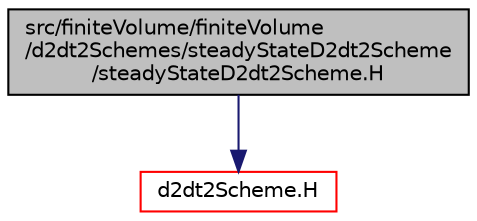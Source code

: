digraph "src/finiteVolume/finiteVolume/d2dt2Schemes/steadyStateD2dt2Scheme/steadyStateD2dt2Scheme.H"
{
  bgcolor="transparent";
  edge [fontname="Helvetica",fontsize="10",labelfontname="Helvetica",labelfontsize="10"];
  node [fontname="Helvetica",fontsize="10",shape=record];
  Node1 [label="src/finiteVolume/finiteVolume\l/d2dt2Schemes/steadyStateD2dt2Scheme\l/steadyStateD2dt2Scheme.H",height=0.2,width=0.4,color="black", fillcolor="grey75", style="filled", fontcolor="black"];
  Node1 -> Node2 [color="midnightblue",fontsize="10",style="solid",fontname="Helvetica"];
  Node2 [label="d2dt2Scheme.H",height=0.2,width=0.4,color="red",URL="$a05781.html"];
}
